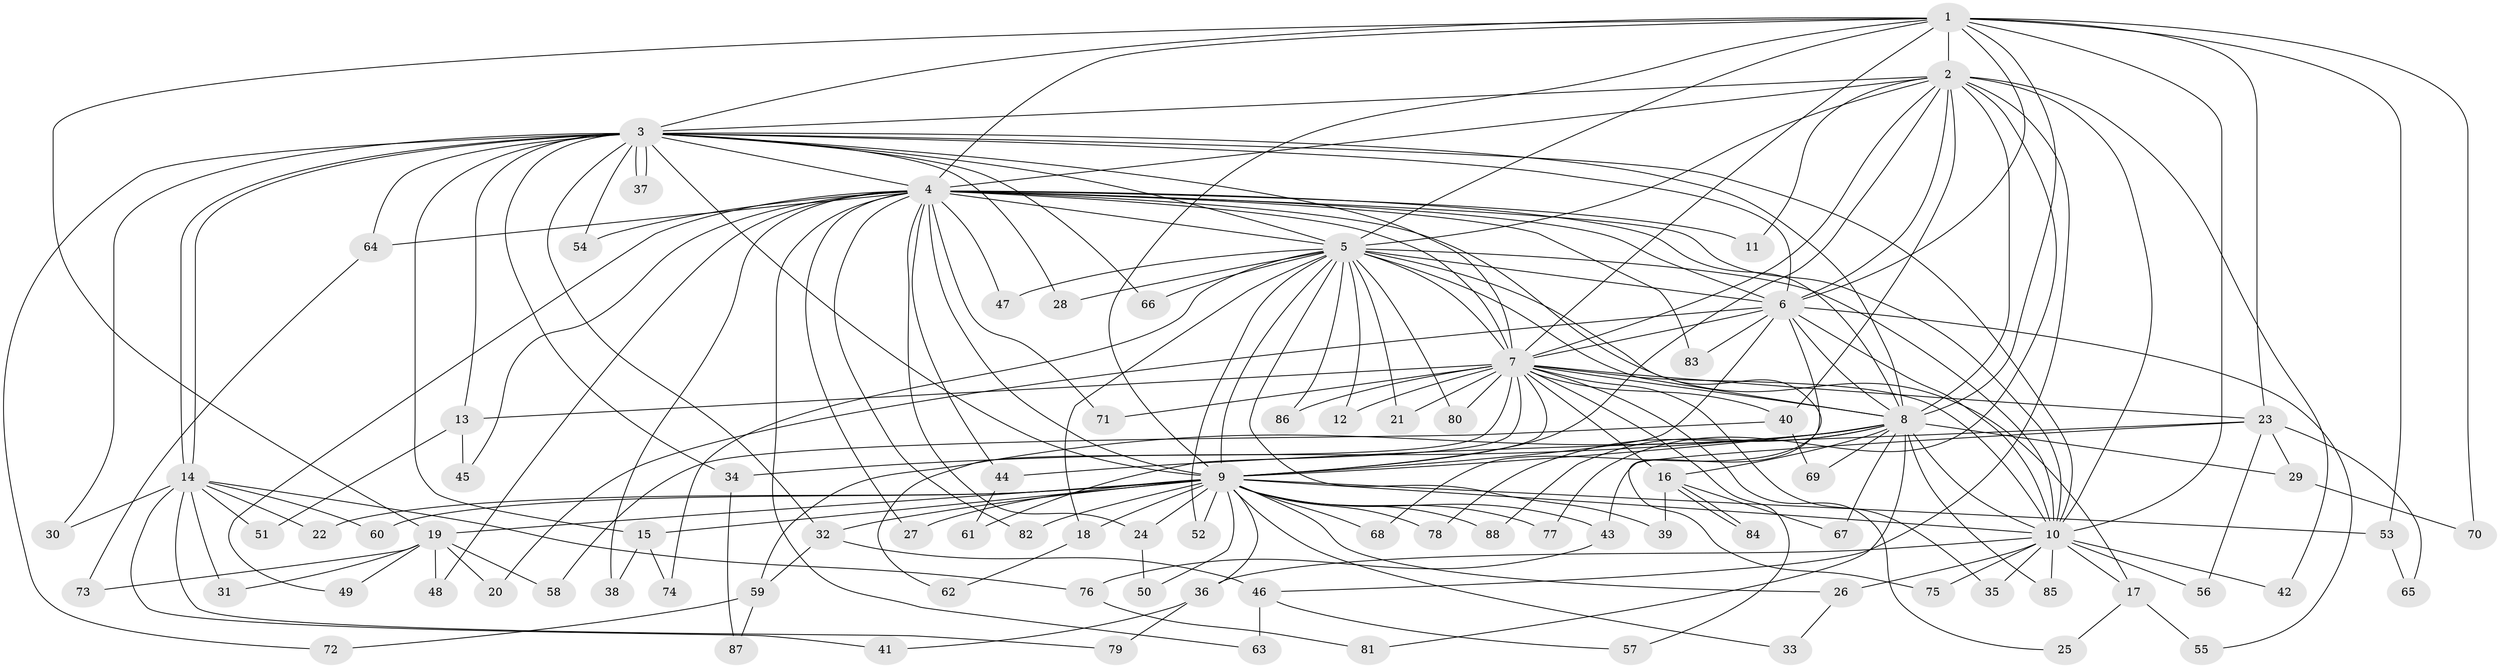 // coarse degree distribution, {12: 0.015873015873015872, 11: 0.015873015873015872, 22: 0.015873015873015872, 21: 0.015873015873015872, 19: 0.015873015873015872, 25: 0.015873015873015872, 16: 0.031746031746031744, 24: 0.015873015873015872, 2: 0.5555555555555556, 4: 0.09523809523809523, 10: 0.015873015873015872, 5: 0.015873015873015872, 3: 0.12698412698412698, 8: 0.015873015873015872, 7: 0.015873015873015872, 6: 0.015873015873015872}
// Generated by graph-tools (version 1.1) at 2025/23/03/03/25 07:23:43]
// undirected, 88 vertices, 201 edges
graph export_dot {
graph [start="1"]
  node [color=gray90,style=filled];
  1;
  2;
  3;
  4;
  5;
  6;
  7;
  8;
  9;
  10;
  11;
  12;
  13;
  14;
  15;
  16;
  17;
  18;
  19;
  20;
  21;
  22;
  23;
  24;
  25;
  26;
  27;
  28;
  29;
  30;
  31;
  32;
  33;
  34;
  35;
  36;
  37;
  38;
  39;
  40;
  41;
  42;
  43;
  44;
  45;
  46;
  47;
  48;
  49;
  50;
  51;
  52;
  53;
  54;
  55;
  56;
  57;
  58;
  59;
  60;
  61;
  62;
  63;
  64;
  65;
  66;
  67;
  68;
  69;
  70;
  71;
  72;
  73;
  74;
  75;
  76;
  77;
  78;
  79;
  80;
  81;
  82;
  83;
  84;
  85;
  86;
  87;
  88;
  1 -- 2;
  1 -- 3;
  1 -- 4;
  1 -- 5;
  1 -- 6;
  1 -- 7;
  1 -- 8;
  1 -- 9;
  1 -- 10;
  1 -- 19;
  1 -- 23;
  1 -- 53;
  1 -- 70;
  2 -- 3;
  2 -- 4;
  2 -- 5;
  2 -- 6;
  2 -- 7;
  2 -- 8;
  2 -- 9;
  2 -- 10;
  2 -- 11;
  2 -- 40;
  2 -- 42;
  2 -- 46;
  2 -- 77;
  3 -- 4;
  3 -- 5;
  3 -- 6;
  3 -- 7;
  3 -- 8;
  3 -- 9;
  3 -- 10;
  3 -- 13;
  3 -- 14;
  3 -- 14;
  3 -- 15;
  3 -- 28;
  3 -- 30;
  3 -- 32;
  3 -- 34;
  3 -- 37;
  3 -- 37;
  3 -- 54;
  3 -- 64;
  3 -- 66;
  3 -- 72;
  4 -- 5;
  4 -- 6;
  4 -- 7;
  4 -- 8;
  4 -- 9;
  4 -- 10;
  4 -- 11;
  4 -- 24;
  4 -- 27;
  4 -- 38;
  4 -- 44;
  4 -- 45;
  4 -- 47;
  4 -- 48;
  4 -- 49;
  4 -- 54;
  4 -- 63;
  4 -- 64;
  4 -- 71;
  4 -- 75;
  4 -- 82;
  4 -- 83;
  5 -- 6;
  5 -- 7;
  5 -- 8;
  5 -- 9;
  5 -- 10;
  5 -- 12;
  5 -- 17;
  5 -- 18;
  5 -- 21;
  5 -- 28;
  5 -- 39;
  5 -- 47;
  5 -- 52;
  5 -- 66;
  5 -- 74;
  5 -- 80;
  5 -- 86;
  6 -- 7;
  6 -- 8;
  6 -- 9;
  6 -- 10;
  6 -- 20;
  6 -- 55;
  6 -- 68;
  6 -- 83;
  7 -- 8;
  7 -- 9;
  7 -- 10;
  7 -- 12;
  7 -- 13;
  7 -- 16;
  7 -- 21;
  7 -- 23;
  7 -- 25;
  7 -- 35;
  7 -- 40;
  7 -- 57;
  7 -- 61;
  7 -- 62;
  7 -- 71;
  7 -- 80;
  7 -- 86;
  8 -- 9;
  8 -- 10;
  8 -- 16;
  8 -- 29;
  8 -- 34;
  8 -- 59;
  8 -- 67;
  8 -- 69;
  8 -- 78;
  8 -- 81;
  8 -- 85;
  8 -- 88;
  9 -- 10;
  9 -- 15;
  9 -- 18;
  9 -- 19;
  9 -- 22;
  9 -- 24;
  9 -- 26;
  9 -- 27;
  9 -- 32;
  9 -- 33;
  9 -- 36;
  9 -- 43;
  9 -- 50;
  9 -- 52;
  9 -- 53;
  9 -- 60;
  9 -- 68;
  9 -- 77;
  9 -- 78;
  9 -- 82;
  9 -- 88;
  10 -- 17;
  10 -- 26;
  10 -- 35;
  10 -- 36;
  10 -- 42;
  10 -- 56;
  10 -- 75;
  10 -- 85;
  13 -- 45;
  13 -- 51;
  14 -- 22;
  14 -- 30;
  14 -- 31;
  14 -- 41;
  14 -- 51;
  14 -- 60;
  14 -- 76;
  14 -- 79;
  15 -- 38;
  15 -- 74;
  16 -- 39;
  16 -- 67;
  16 -- 84;
  16 -- 84;
  17 -- 25;
  17 -- 55;
  18 -- 62;
  19 -- 20;
  19 -- 31;
  19 -- 48;
  19 -- 49;
  19 -- 58;
  19 -- 73;
  23 -- 29;
  23 -- 43;
  23 -- 44;
  23 -- 56;
  23 -- 65;
  24 -- 50;
  26 -- 33;
  29 -- 70;
  32 -- 46;
  32 -- 59;
  34 -- 87;
  36 -- 41;
  36 -- 79;
  40 -- 58;
  40 -- 69;
  43 -- 76;
  44 -- 61;
  46 -- 57;
  46 -- 63;
  53 -- 65;
  59 -- 72;
  59 -- 87;
  64 -- 73;
  76 -- 81;
}
